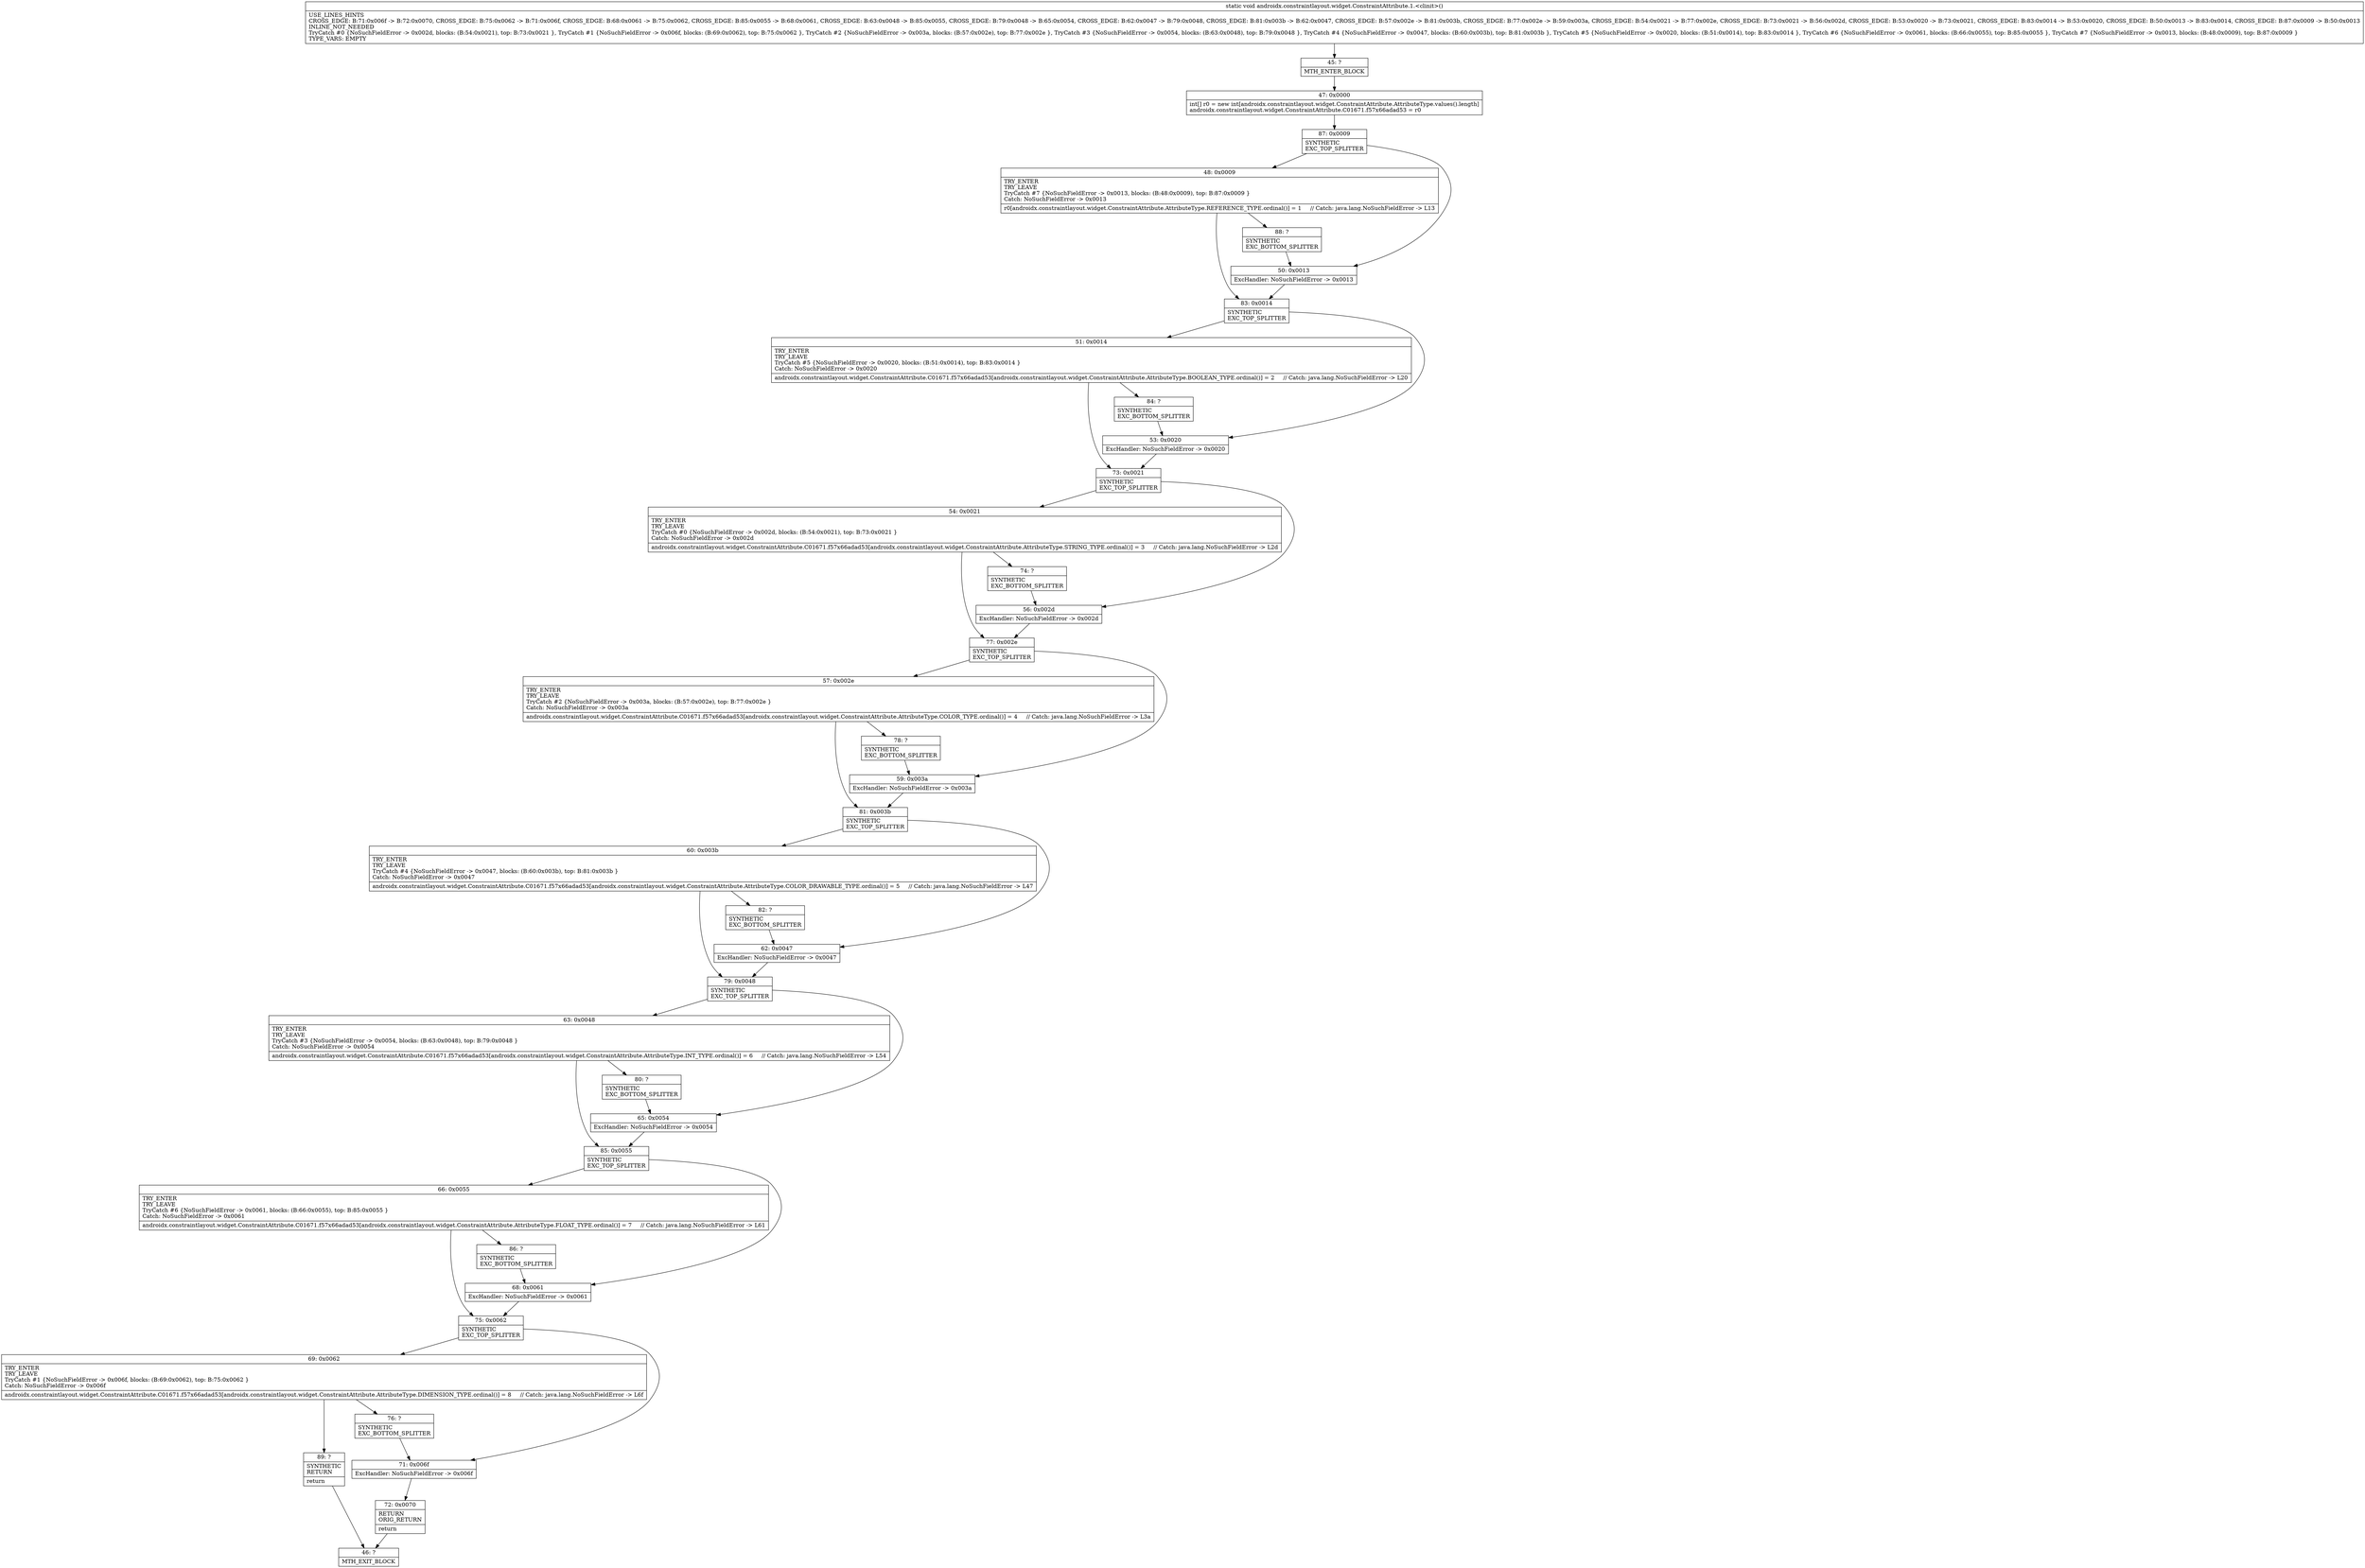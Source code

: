digraph "CFG forandroidx.constraintlayout.widget.ConstraintAttribute.1.\<clinit\>()V" {
Node_45 [shape=record,label="{45\:\ ?|MTH_ENTER_BLOCK\l}"];
Node_47 [shape=record,label="{47\:\ 0x0000|int[] r0 = new int[androidx.constraintlayout.widget.ConstraintAttribute.AttributeType.values().length]\landroidx.constraintlayout.widget.ConstraintAttribute.C01671.f57x66adad53 = r0\l}"];
Node_87 [shape=record,label="{87\:\ 0x0009|SYNTHETIC\lEXC_TOP_SPLITTER\l}"];
Node_48 [shape=record,label="{48\:\ 0x0009|TRY_ENTER\lTRY_LEAVE\lTryCatch #7 \{NoSuchFieldError \-\> 0x0013, blocks: (B:48:0x0009), top: B:87:0x0009 \}\lCatch: NoSuchFieldError \-\> 0x0013\l|r0[androidx.constraintlayout.widget.ConstraintAttribute.AttributeType.REFERENCE_TYPE.ordinal()] = 1     \/\/ Catch: java.lang.NoSuchFieldError \-\> L13\l}"];
Node_83 [shape=record,label="{83\:\ 0x0014|SYNTHETIC\lEXC_TOP_SPLITTER\l}"];
Node_51 [shape=record,label="{51\:\ 0x0014|TRY_ENTER\lTRY_LEAVE\lTryCatch #5 \{NoSuchFieldError \-\> 0x0020, blocks: (B:51:0x0014), top: B:83:0x0014 \}\lCatch: NoSuchFieldError \-\> 0x0020\l|androidx.constraintlayout.widget.ConstraintAttribute.C01671.f57x66adad53[androidx.constraintlayout.widget.ConstraintAttribute.AttributeType.BOOLEAN_TYPE.ordinal()] = 2     \/\/ Catch: java.lang.NoSuchFieldError \-\> L20\l}"];
Node_73 [shape=record,label="{73\:\ 0x0021|SYNTHETIC\lEXC_TOP_SPLITTER\l}"];
Node_54 [shape=record,label="{54\:\ 0x0021|TRY_ENTER\lTRY_LEAVE\lTryCatch #0 \{NoSuchFieldError \-\> 0x002d, blocks: (B:54:0x0021), top: B:73:0x0021 \}\lCatch: NoSuchFieldError \-\> 0x002d\l|androidx.constraintlayout.widget.ConstraintAttribute.C01671.f57x66adad53[androidx.constraintlayout.widget.ConstraintAttribute.AttributeType.STRING_TYPE.ordinal()] = 3     \/\/ Catch: java.lang.NoSuchFieldError \-\> L2d\l}"];
Node_74 [shape=record,label="{74\:\ ?|SYNTHETIC\lEXC_BOTTOM_SPLITTER\l}"];
Node_77 [shape=record,label="{77\:\ 0x002e|SYNTHETIC\lEXC_TOP_SPLITTER\l}"];
Node_57 [shape=record,label="{57\:\ 0x002e|TRY_ENTER\lTRY_LEAVE\lTryCatch #2 \{NoSuchFieldError \-\> 0x003a, blocks: (B:57:0x002e), top: B:77:0x002e \}\lCatch: NoSuchFieldError \-\> 0x003a\l|androidx.constraintlayout.widget.ConstraintAttribute.C01671.f57x66adad53[androidx.constraintlayout.widget.ConstraintAttribute.AttributeType.COLOR_TYPE.ordinal()] = 4     \/\/ Catch: java.lang.NoSuchFieldError \-\> L3a\l}"];
Node_78 [shape=record,label="{78\:\ ?|SYNTHETIC\lEXC_BOTTOM_SPLITTER\l}"];
Node_81 [shape=record,label="{81\:\ 0x003b|SYNTHETIC\lEXC_TOP_SPLITTER\l}"];
Node_60 [shape=record,label="{60\:\ 0x003b|TRY_ENTER\lTRY_LEAVE\lTryCatch #4 \{NoSuchFieldError \-\> 0x0047, blocks: (B:60:0x003b), top: B:81:0x003b \}\lCatch: NoSuchFieldError \-\> 0x0047\l|androidx.constraintlayout.widget.ConstraintAttribute.C01671.f57x66adad53[androidx.constraintlayout.widget.ConstraintAttribute.AttributeType.COLOR_DRAWABLE_TYPE.ordinal()] = 5     \/\/ Catch: java.lang.NoSuchFieldError \-\> L47\l}"];
Node_79 [shape=record,label="{79\:\ 0x0048|SYNTHETIC\lEXC_TOP_SPLITTER\l}"];
Node_63 [shape=record,label="{63\:\ 0x0048|TRY_ENTER\lTRY_LEAVE\lTryCatch #3 \{NoSuchFieldError \-\> 0x0054, blocks: (B:63:0x0048), top: B:79:0x0048 \}\lCatch: NoSuchFieldError \-\> 0x0054\l|androidx.constraintlayout.widget.ConstraintAttribute.C01671.f57x66adad53[androidx.constraintlayout.widget.ConstraintAttribute.AttributeType.INT_TYPE.ordinal()] = 6     \/\/ Catch: java.lang.NoSuchFieldError \-\> L54\l}"];
Node_80 [shape=record,label="{80\:\ ?|SYNTHETIC\lEXC_BOTTOM_SPLITTER\l}"];
Node_85 [shape=record,label="{85\:\ 0x0055|SYNTHETIC\lEXC_TOP_SPLITTER\l}"];
Node_66 [shape=record,label="{66\:\ 0x0055|TRY_ENTER\lTRY_LEAVE\lTryCatch #6 \{NoSuchFieldError \-\> 0x0061, blocks: (B:66:0x0055), top: B:85:0x0055 \}\lCatch: NoSuchFieldError \-\> 0x0061\l|androidx.constraintlayout.widget.ConstraintAttribute.C01671.f57x66adad53[androidx.constraintlayout.widget.ConstraintAttribute.AttributeType.FLOAT_TYPE.ordinal()] = 7     \/\/ Catch: java.lang.NoSuchFieldError \-\> L61\l}"];
Node_75 [shape=record,label="{75\:\ 0x0062|SYNTHETIC\lEXC_TOP_SPLITTER\l}"];
Node_69 [shape=record,label="{69\:\ 0x0062|TRY_ENTER\lTRY_LEAVE\lTryCatch #1 \{NoSuchFieldError \-\> 0x006f, blocks: (B:69:0x0062), top: B:75:0x0062 \}\lCatch: NoSuchFieldError \-\> 0x006f\l|androidx.constraintlayout.widget.ConstraintAttribute.C01671.f57x66adad53[androidx.constraintlayout.widget.ConstraintAttribute.AttributeType.DIMENSION_TYPE.ordinal()] = 8     \/\/ Catch: java.lang.NoSuchFieldError \-\> L6f\l}"];
Node_76 [shape=record,label="{76\:\ ?|SYNTHETIC\lEXC_BOTTOM_SPLITTER\l}"];
Node_89 [shape=record,label="{89\:\ ?|SYNTHETIC\lRETURN\l|return\l}"];
Node_46 [shape=record,label="{46\:\ ?|MTH_EXIT_BLOCK\l}"];
Node_71 [shape=record,label="{71\:\ 0x006f|ExcHandler: NoSuchFieldError \-\> 0x006f\l}"];
Node_72 [shape=record,label="{72\:\ 0x0070|RETURN\lORIG_RETURN\l|return\l}"];
Node_86 [shape=record,label="{86\:\ ?|SYNTHETIC\lEXC_BOTTOM_SPLITTER\l}"];
Node_68 [shape=record,label="{68\:\ 0x0061|ExcHandler: NoSuchFieldError \-\> 0x0061\l}"];
Node_65 [shape=record,label="{65\:\ 0x0054|ExcHandler: NoSuchFieldError \-\> 0x0054\l}"];
Node_82 [shape=record,label="{82\:\ ?|SYNTHETIC\lEXC_BOTTOM_SPLITTER\l}"];
Node_62 [shape=record,label="{62\:\ 0x0047|ExcHandler: NoSuchFieldError \-\> 0x0047\l}"];
Node_59 [shape=record,label="{59\:\ 0x003a|ExcHandler: NoSuchFieldError \-\> 0x003a\l}"];
Node_56 [shape=record,label="{56\:\ 0x002d|ExcHandler: NoSuchFieldError \-\> 0x002d\l}"];
Node_84 [shape=record,label="{84\:\ ?|SYNTHETIC\lEXC_BOTTOM_SPLITTER\l}"];
Node_53 [shape=record,label="{53\:\ 0x0020|ExcHandler: NoSuchFieldError \-\> 0x0020\l}"];
Node_88 [shape=record,label="{88\:\ ?|SYNTHETIC\lEXC_BOTTOM_SPLITTER\l}"];
Node_50 [shape=record,label="{50\:\ 0x0013|ExcHandler: NoSuchFieldError \-\> 0x0013\l}"];
MethodNode[shape=record,label="{static void androidx.constraintlayout.widget.ConstraintAttribute.1.\<clinit\>()  | USE_LINES_HINTS\lCROSS_EDGE: B:71:0x006f \-\> B:72:0x0070, CROSS_EDGE: B:75:0x0062 \-\> B:71:0x006f, CROSS_EDGE: B:68:0x0061 \-\> B:75:0x0062, CROSS_EDGE: B:85:0x0055 \-\> B:68:0x0061, CROSS_EDGE: B:63:0x0048 \-\> B:85:0x0055, CROSS_EDGE: B:79:0x0048 \-\> B:65:0x0054, CROSS_EDGE: B:62:0x0047 \-\> B:79:0x0048, CROSS_EDGE: B:81:0x003b \-\> B:62:0x0047, CROSS_EDGE: B:57:0x002e \-\> B:81:0x003b, CROSS_EDGE: B:77:0x002e \-\> B:59:0x003a, CROSS_EDGE: B:54:0x0021 \-\> B:77:0x002e, CROSS_EDGE: B:73:0x0021 \-\> B:56:0x002d, CROSS_EDGE: B:53:0x0020 \-\> B:73:0x0021, CROSS_EDGE: B:83:0x0014 \-\> B:53:0x0020, CROSS_EDGE: B:50:0x0013 \-\> B:83:0x0014, CROSS_EDGE: B:87:0x0009 \-\> B:50:0x0013\lINLINE_NOT_NEEDED\lTryCatch #0 \{NoSuchFieldError \-\> 0x002d, blocks: (B:54:0x0021), top: B:73:0x0021 \}, TryCatch #1 \{NoSuchFieldError \-\> 0x006f, blocks: (B:69:0x0062), top: B:75:0x0062 \}, TryCatch #2 \{NoSuchFieldError \-\> 0x003a, blocks: (B:57:0x002e), top: B:77:0x002e \}, TryCatch #3 \{NoSuchFieldError \-\> 0x0054, blocks: (B:63:0x0048), top: B:79:0x0048 \}, TryCatch #4 \{NoSuchFieldError \-\> 0x0047, blocks: (B:60:0x003b), top: B:81:0x003b \}, TryCatch #5 \{NoSuchFieldError \-\> 0x0020, blocks: (B:51:0x0014), top: B:83:0x0014 \}, TryCatch #6 \{NoSuchFieldError \-\> 0x0061, blocks: (B:66:0x0055), top: B:85:0x0055 \}, TryCatch #7 \{NoSuchFieldError \-\> 0x0013, blocks: (B:48:0x0009), top: B:87:0x0009 \}\lTYPE_VARS: EMPTY\l}"];
MethodNode -> Node_45;Node_45 -> Node_47;
Node_47 -> Node_87;
Node_87 -> Node_48;
Node_87 -> Node_50;
Node_48 -> Node_83;
Node_48 -> Node_88;
Node_83 -> Node_51;
Node_83 -> Node_53;
Node_51 -> Node_73;
Node_51 -> Node_84;
Node_73 -> Node_54;
Node_73 -> Node_56;
Node_54 -> Node_74;
Node_54 -> Node_77;
Node_74 -> Node_56;
Node_77 -> Node_57;
Node_77 -> Node_59;
Node_57 -> Node_78;
Node_57 -> Node_81;
Node_78 -> Node_59;
Node_81 -> Node_60;
Node_81 -> Node_62;
Node_60 -> Node_79;
Node_60 -> Node_82;
Node_79 -> Node_63;
Node_79 -> Node_65;
Node_63 -> Node_80;
Node_63 -> Node_85;
Node_80 -> Node_65;
Node_85 -> Node_66;
Node_85 -> Node_68;
Node_66 -> Node_75;
Node_66 -> Node_86;
Node_75 -> Node_69;
Node_75 -> Node_71;
Node_69 -> Node_76;
Node_69 -> Node_89;
Node_76 -> Node_71;
Node_89 -> Node_46;
Node_71 -> Node_72;
Node_72 -> Node_46;
Node_86 -> Node_68;
Node_68 -> Node_75;
Node_65 -> Node_85;
Node_82 -> Node_62;
Node_62 -> Node_79;
Node_59 -> Node_81;
Node_56 -> Node_77;
Node_84 -> Node_53;
Node_53 -> Node_73;
Node_88 -> Node_50;
Node_50 -> Node_83;
}

